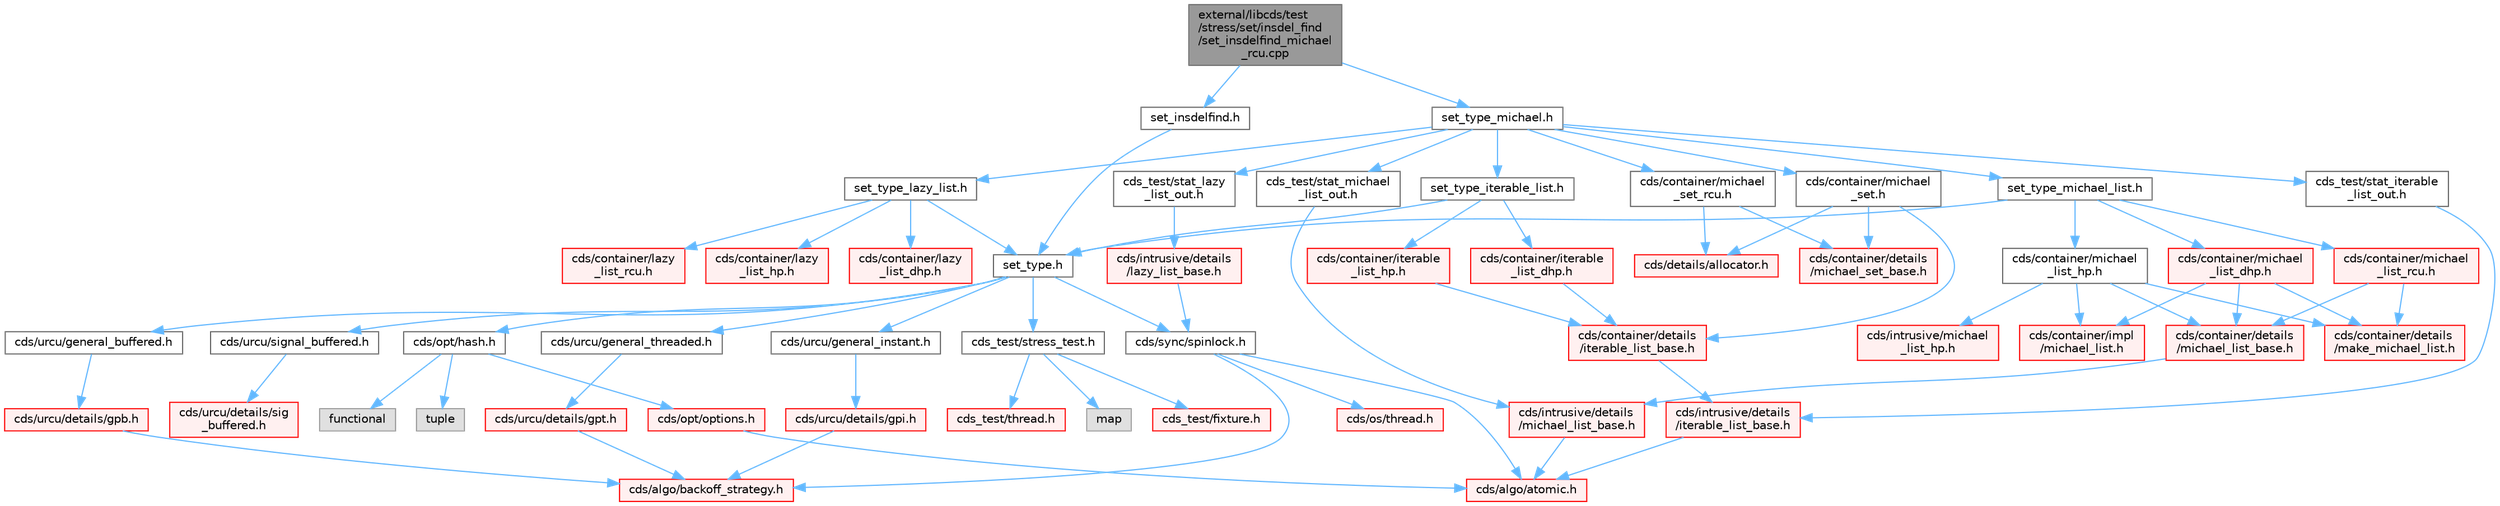 digraph "external/libcds/test/stress/set/insdel_find/set_insdelfind_michael_rcu.cpp"
{
 // LATEX_PDF_SIZE
  bgcolor="transparent";
  edge [fontname=Helvetica,fontsize=10,labelfontname=Helvetica,labelfontsize=10];
  node [fontname=Helvetica,fontsize=10,shape=box,height=0.2,width=0.4];
  Node1 [id="Node000001",label="external/libcds/test\l/stress/set/insdel_find\l/set_insdelfind_michael\l_rcu.cpp",height=0.2,width=0.4,color="gray40", fillcolor="grey60", style="filled", fontcolor="black",tooltip=" "];
  Node1 -> Node2 [id="edge1_Node000001_Node000002",color="steelblue1",style="solid",tooltip=" "];
  Node2 [id="Node000002",label="set_insdelfind.h",height=0.2,width=0.4,color="grey40", fillcolor="white", style="filled",URL="$set__insdelfind_8h.html",tooltip=" "];
  Node2 -> Node3 [id="edge2_Node000002_Node000003",color="steelblue1",style="solid",tooltip=" "];
  Node3 [id="Node000003",label="set_type.h",height=0.2,width=0.4,color="grey40", fillcolor="white", style="filled",URL="$set__type_8h.html",tooltip=" "];
  Node3 -> Node4 [id="edge3_Node000003_Node000004",color="steelblue1",style="solid",tooltip=" "];
  Node4 [id="Node000004",label="cds/urcu/general_instant.h",height=0.2,width=0.4,color="grey40", fillcolor="white", style="filled",URL="$general__instant_8h.html",tooltip=" "];
  Node4 -> Node5 [id="edge4_Node000004_Node000005",color="steelblue1",style="solid",tooltip=" "];
  Node5 [id="Node000005",label="cds/urcu/details/gpi.h",height=0.2,width=0.4,color="red", fillcolor="#FFF0F0", style="filled",URL="$gpi_8h.html",tooltip=" "];
  Node5 -> Node55 [id="edge5_Node000005_Node000055",color="steelblue1",style="solid",tooltip=" "];
  Node55 [id="Node000055",label="cds/algo/backoff_strategy.h",height=0.2,width=0.4,color="red", fillcolor="#FFF0F0", style="filled",URL="$backoff__strategy_8h.html",tooltip=" "];
  Node3 -> Node59 [id="edge6_Node000003_Node000059",color="steelblue1",style="solid",tooltip=" "];
  Node59 [id="Node000059",label="cds/urcu/general_buffered.h",height=0.2,width=0.4,color="grey40", fillcolor="white", style="filled",URL="$general__buffered_8h.html",tooltip=" "];
  Node59 -> Node60 [id="edge7_Node000059_Node000060",color="steelblue1",style="solid",tooltip=" "];
  Node60 [id="Node000060",label="cds/urcu/details/gpb.h",height=0.2,width=0.4,color="red", fillcolor="#FFF0F0", style="filled",URL="$gpb_8h.html",tooltip=" "];
  Node60 -> Node55 [id="edge8_Node000060_Node000055",color="steelblue1",style="solid",tooltip=" "];
  Node3 -> Node73 [id="edge9_Node000003_Node000073",color="steelblue1",style="solid",tooltip=" "];
  Node73 [id="Node000073",label="cds/urcu/general_threaded.h",height=0.2,width=0.4,color="grey40", fillcolor="white", style="filled",URL="$general__threaded_8h.html",tooltip=" "];
  Node73 -> Node74 [id="edge10_Node000073_Node000074",color="steelblue1",style="solid",tooltip=" "];
  Node74 [id="Node000074",label="cds/urcu/details/gpt.h",height=0.2,width=0.4,color="red", fillcolor="#FFF0F0", style="filled",URL="$gpt_8h.html",tooltip=" "];
  Node74 -> Node55 [id="edge11_Node000074_Node000055",color="steelblue1",style="solid",tooltip=" "];
  Node3 -> Node77 [id="edge12_Node000003_Node000077",color="steelblue1",style="solid",tooltip=" "];
  Node77 [id="Node000077",label="cds/urcu/signal_buffered.h",height=0.2,width=0.4,color="grey40", fillcolor="white", style="filled",URL="$signal__buffered_8h.html",tooltip=" "];
  Node77 -> Node78 [id="edge13_Node000077_Node000078",color="steelblue1",style="solid",tooltip=" "];
  Node78 [id="Node000078",label="cds/urcu/details/sig\l_buffered.h",height=0.2,width=0.4,color="red", fillcolor="#FFF0F0", style="filled",URL="$sig__buffered_8h.html",tooltip=" "];
  Node3 -> Node80 [id="edge14_Node000003_Node000080",color="steelblue1",style="solid",tooltip=" "];
  Node80 [id="Node000080",label="cds/opt/hash.h",height=0.2,width=0.4,color="grey40", fillcolor="white", style="filled",URL="$external_2libcds_2cds_2opt_2hash_8h.html",tooltip=" "];
  Node80 -> Node81 [id="edge15_Node000080_Node000081",color="steelblue1",style="solid",tooltip=" "];
  Node81 [id="Node000081",label="tuple",height=0.2,width=0.4,color="grey60", fillcolor="#E0E0E0", style="filled",tooltip=" "];
  Node80 -> Node82 [id="edge16_Node000080_Node000082",color="steelblue1",style="solid",tooltip=" "];
  Node82 [id="Node000082",label="functional",height=0.2,width=0.4,color="grey60", fillcolor="#E0E0E0", style="filled",tooltip=" "];
  Node80 -> Node67 [id="edge17_Node000080_Node000067",color="steelblue1",style="solid",tooltip=" "];
  Node67 [id="Node000067",label="cds/opt/options.h",height=0.2,width=0.4,color="red", fillcolor="#FFF0F0", style="filled",URL="$opt_2options_8h.html",tooltip=" "];
  Node67 -> Node10 [id="edge18_Node000067_Node000010",color="steelblue1",style="solid",tooltip=" "];
  Node10 [id="Node000010",label="cds/algo/atomic.h",height=0.2,width=0.4,color="red", fillcolor="#FFF0F0", style="filled",URL="$external_2libcds_2cds_2algo_2atomic_8h.html",tooltip=" "];
  Node3 -> Node83 [id="edge19_Node000003_Node000083",color="steelblue1",style="solid",tooltip=" "];
  Node83 [id="Node000083",label="cds/sync/spinlock.h",height=0.2,width=0.4,color="grey40", fillcolor="white", style="filled",URL="$sync_2spinlock_8h.html",tooltip=" "];
  Node83 -> Node10 [id="edge20_Node000083_Node000010",color="steelblue1",style="solid",tooltip=" "];
  Node83 -> Node44 [id="edge21_Node000083_Node000044",color="steelblue1",style="solid",tooltip=" "];
  Node44 [id="Node000044",label="cds/os/thread.h",height=0.2,width=0.4,color="red", fillcolor="#FFF0F0", style="filled",URL="$cds_2os_2thread_8h.html",tooltip=" "];
  Node83 -> Node55 [id="edge22_Node000083_Node000055",color="steelblue1",style="solid",tooltip=" "];
  Node3 -> Node84 [id="edge23_Node000003_Node000084",color="steelblue1",style="solid",tooltip=" "];
  Node84 [id="Node000084",label="cds_test/stress_test.h",height=0.2,width=0.4,color="grey40", fillcolor="white", style="filled",URL="$stress__test_8h.html",tooltip=" "];
  Node84 -> Node85 [id="edge24_Node000084_Node000085",color="steelblue1",style="solid",tooltip=" "];
  Node85 [id="Node000085",label="map",height=0.2,width=0.4,color="grey60", fillcolor="#E0E0E0", style="filled",tooltip=" "];
  Node84 -> Node86 [id="edge25_Node000084_Node000086",color="steelblue1",style="solid",tooltip=" "];
  Node86 [id="Node000086",label="cds_test/fixture.h",height=0.2,width=0.4,color="red", fillcolor="#FFF0F0", style="filled",URL="$fixture_8h.html",tooltip=" "];
  Node84 -> Node91 [id="edge26_Node000084_Node000091",color="steelblue1",style="solid",tooltip=" "];
  Node91 [id="Node000091",label="cds_test/thread.h",height=0.2,width=0.4,color="red", fillcolor="#FFF0F0", style="filled",URL="$test_2include_2cds__test_2thread_8h.html",tooltip=" "];
  Node1 -> Node95 [id="edge27_Node000001_Node000095",color="steelblue1",style="solid",tooltip=" "];
  Node95 [id="Node000095",label="set_type_michael.h",height=0.2,width=0.4,color="grey40", fillcolor="white", style="filled",URL="$set__type__michael_8h.html",tooltip=" "];
  Node95 -> Node96 [id="edge28_Node000095_Node000096",color="steelblue1",style="solid",tooltip=" "];
  Node96 [id="Node000096",label="set_type_michael_list.h",height=0.2,width=0.4,color="grey40", fillcolor="white", style="filled",URL="$set__type__michael__list_8h.html",tooltip=" "];
  Node96 -> Node3 [id="edge29_Node000096_Node000003",color="steelblue1",style="solid",tooltip=" "];
  Node96 -> Node97 [id="edge30_Node000096_Node000097",color="steelblue1",style="solid",tooltip=" "];
  Node97 [id="Node000097",label="cds/container/michael\l_list_hp.h",height=0.2,width=0.4,color="grey40", fillcolor="white", style="filled",URL="$container_2michael__list__hp_8h.html",tooltip=" "];
  Node97 -> Node98 [id="edge31_Node000097_Node000098",color="steelblue1",style="solid",tooltip=" "];
  Node98 [id="Node000098",label="cds/container/details\l/michael_list_base.h",height=0.2,width=0.4,color="red", fillcolor="#FFF0F0", style="filled",URL="$container_2details_2michael__list__base_8h.html",tooltip=" "];
  Node98 -> Node99 [id="edge32_Node000098_Node000099",color="steelblue1",style="solid",tooltip=" "];
  Node99 [id="Node000099",label="cds/intrusive/details\l/michael_list_base.h",height=0.2,width=0.4,color="red", fillcolor="#FFF0F0", style="filled",URL="$intrusive_2details_2michael__list__base_8h.html",tooltip=" "];
  Node99 -> Node10 [id="edge33_Node000099_Node000010",color="steelblue1",style="solid",tooltip=" "];
  Node97 -> Node102 [id="edge34_Node000097_Node000102",color="steelblue1",style="solid",tooltip=" "];
  Node102 [id="Node000102",label="cds/intrusive/michael\l_list_hp.h",height=0.2,width=0.4,color="red", fillcolor="#FFF0F0", style="filled",URL="$intrusive_2michael__list__hp_8h.html",tooltip=" "];
  Node97 -> Node105 [id="edge35_Node000097_Node000105",color="steelblue1",style="solid",tooltip=" "];
  Node105 [id="Node000105",label="cds/container/details\l/make_michael_list.h",height=0.2,width=0.4,color="red", fillcolor="#FFF0F0", style="filled",URL="$make__michael__list_8h.html",tooltip=" "];
  Node97 -> Node107 [id="edge36_Node000097_Node000107",color="steelblue1",style="solid",tooltip=" "];
  Node107 [id="Node000107",label="cds/container/impl\l/michael_list.h",height=0.2,width=0.4,color="red", fillcolor="#FFF0F0", style="filled",URL="$container_2impl_2michael__list_8h.html",tooltip=" "];
  Node96 -> Node109 [id="edge37_Node000096_Node000109",color="steelblue1",style="solid",tooltip=" "];
  Node109 [id="Node000109",label="cds/container/michael\l_list_dhp.h",height=0.2,width=0.4,color="red", fillcolor="#FFF0F0", style="filled",URL="$container_2michael__list__dhp_8h.html",tooltip=" "];
  Node109 -> Node98 [id="edge38_Node000109_Node000098",color="steelblue1",style="solid",tooltip=" "];
  Node109 -> Node105 [id="edge39_Node000109_Node000105",color="steelblue1",style="solid",tooltip=" "];
  Node109 -> Node107 [id="edge40_Node000109_Node000107",color="steelblue1",style="solid",tooltip=" "];
  Node96 -> Node114 [id="edge41_Node000096_Node000114",color="steelblue1",style="solid",tooltip=" "];
  Node114 [id="Node000114",label="cds/container/michael\l_list_rcu.h",height=0.2,width=0.4,color="red", fillcolor="#FFF0F0", style="filled",URL="$container_2michael__list__rcu_8h.html",tooltip=" "];
  Node114 -> Node98 [id="edge42_Node000114_Node000098",color="steelblue1",style="solid",tooltip=" "];
  Node114 -> Node105 [id="edge43_Node000114_Node000105",color="steelblue1",style="solid",tooltip=" "];
  Node95 -> Node120 [id="edge44_Node000095_Node000120",color="steelblue1",style="solid",tooltip=" "];
  Node120 [id="Node000120",label="set_type_lazy_list.h",height=0.2,width=0.4,color="grey40", fillcolor="white", style="filled",URL="$set__type__lazy__list_8h.html",tooltip=" "];
  Node120 -> Node3 [id="edge45_Node000120_Node000003",color="steelblue1",style="solid",tooltip=" "];
  Node120 -> Node121 [id="edge46_Node000120_Node000121",color="steelblue1",style="solid",tooltip=" "];
  Node121 [id="Node000121",label="cds/container/lazy\l_list_hp.h",height=0.2,width=0.4,color="red", fillcolor="#FFF0F0", style="filled",URL="$container_2lazy__list__hp_8h.html",tooltip=" "];
  Node120 -> Node128 [id="edge47_Node000120_Node000128",color="steelblue1",style="solid",tooltip=" "];
  Node128 [id="Node000128",label="cds/container/lazy\l_list_dhp.h",height=0.2,width=0.4,color="red", fillcolor="#FFF0F0", style="filled",URL="$container_2lazy__list__dhp_8h.html",tooltip=" "];
  Node120 -> Node130 [id="edge48_Node000120_Node000130",color="steelblue1",style="solid",tooltip=" "];
  Node130 [id="Node000130",label="cds/container/lazy\l_list_rcu.h",height=0.2,width=0.4,color="red", fillcolor="#FFF0F0", style="filled",URL="$container_2lazy__list__rcu_8h.html",tooltip=" "];
  Node95 -> Node132 [id="edge49_Node000095_Node000132",color="steelblue1",style="solid",tooltip=" "];
  Node132 [id="Node000132",label="set_type_iterable_list.h",height=0.2,width=0.4,color="grey40", fillcolor="white", style="filled",URL="$set__type__iterable__list_8h.html",tooltip=" "];
  Node132 -> Node3 [id="edge50_Node000132_Node000003",color="steelblue1",style="solid",tooltip=" "];
  Node132 -> Node133 [id="edge51_Node000132_Node000133",color="steelblue1",style="solid",tooltip=" "];
  Node133 [id="Node000133",label="cds/container/iterable\l_list_hp.h",height=0.2,width=0.4,color="red", fillcolor="#FFF0F0", style="filled",URL="$container_2iterable__list__hp_8h.html",tooltip=" "];
  Node133 -> Node134 [id="edge52_Node000133_Node000134",color="steelblue1",style="solid",tooltip=" "];
  Node134 [id="Node000134",label="cds/container/details\l/iterable_list_base.h",height=0.2,width=0.4,color="red", fillcolor="#FFF0F0", style="filled",URL="$container_2details_2iterable__list__base_8h.html",tooltip=" "];
  Node134 -> Node135 [id="edge53_Node000134_Node000135",color="steelblue1",style="solid",tooltip=" "];
  Node135 [id="Node000135",label="cds/intrusive/details\l/iterable_list_base.h",height=0.2,width=0.4,color="red", fillcolor="#FFF0F0", style="filled",URL="$intrusive_2details_2iterable__list__base_8h.html",tooltip=" "];
  Node135 -> Node10 [id="edge54_Node000135_Node000010",color="steelblue1",style="solid",tooltip=" "];
  Node132 -> Node140 [id="edge55_Node000132_Node000140",color="steelblue1",style="solid",tooltip=" "];
  Node140 [id="Node000140",label="cds/container/iterable\l_list_dhp.h",height=0.2,width=0.4,color="red", fillcolor="#FFF0F0", style="filled",URL="$container_2iterable__list__dhp_8h.html",tooltip=" "];
  Node140 -> Node134 [id="edge56_Node000140_Node000134",color="steelblue1",style="solid",tooltip=" "];
  Node95 -> Node142 [id="edge57_Node000095_Node000142",color="steelblue1",style="solid",tooltip=" "];
  Node142 [id="Node000142",label="cds/container/michael\l_set.h",height=0.2,width=0.4,color="grey40", fillcolor="white", style="filled",URL="$container_2michael__set_8h.html",tooltip=" "];
  Node142 -> Node143 [id="edge58_Node000142_Node000143",color="steelblue1",style="solid",tooltip=" "];
  Node143 [id="Node000143",label="cds/container/details\l/michael_set_base.h",height=0.2,width=0.4,color="red", fillcolor="#FFF0F0", style="filled",URL="$container_2details_2michael__set__base_8h.html",tooltip=" "];
  Node142 -> Node134 [id="edge59_Node000142_Node000134",color="steelblue1",style="solid",tooltip=" "];
  Node142 -> Node26 [id="edge60_Node000142_Node000026",color="steelblue1",style="solid",tooltip=" "];
  Node26 [id="Node000026",label="cds/details/allocator.h",height=0.2,width=0.4,color="red", fillcolor="#FFF0F0", style="filled",URL="$external_2libcds_2cds_2details_2allocator_8h.html",tooltip=" "];
  Node95 -> Node145 [id="edge61_Node000095_Node000145",color="steelblue1",style="solid",tooltip=" "];
  Node145 [id="Node000145",label="cds/container/michael\l_set_rcu.h",height=0.2,width=0.4,color="grey40", fillcolor="white", style="filled",URL="$container_2michael__set__rcu_8h.html",tooltip=" "];
  Node145 -> Node143 [id="edge62_Node000145_Node000143",color="steelblue1",style="solid",tooltip=" "];
  Node145 -> Node26 [id="edge63_Node000145_Node000026",color="steelblue1",style="solid",tooltip=" "];
  Node95 -> Node146 [id="edge64_Node000095_Node000146",color="steelblue1",style="solid",tooltip=" "];
  Node146 [id="Node000146",label="cds_test/stat_michael\l_list_out.h",height=0.2,width=0.4,color="grey40", fillcolor="white", style="filled",URL="$stat__michael__list__out_8h.html",tooltip=" "];
  Node146 -> Node99 [id="edge65_Node000146_Node000099",color="steelblue1",style="solid",tooltip=" "];
  Node95 -> Node147 [id="edge66_Node000095_Node000147",color="steelblue1",style="solid",tooltip=" "];
  Node147 [id="Node000147",label="cds_test/stat_lazy\l_list_out.h",height=0.2,width=0.4,color="grey40", fillcolor="white", style="filled",URL="$stat__lazy__list__out_8h.html",tooltip=" "];
  Node147 -> Node123 [id="edge67_Node000147_Node000123",color="steelblue1",style="solid",tooltip=" "];
  Node123 [id="Node000123",label="cds/intrusive/details\l/lazy_list_base.h",height=0.2,width=0.4,color="red", fillcolor="#FFF0F0", style="filled",URL="$intrusive_2details_2lazy__list__base_8h.html",tooltip=" "];
  Node123 -> Node83 [id="edge68_Node000123_Node000083",color="steelblue1",style="solid",tooltip=" "];
  Node95 -> Node148 [id="edge69_Node000095_Node000148",color="steelblue1",style="solid",tooltip=" "];
  Node148 [id="Node000148",label="cds_test/stat_iterable\l_list_out.h",height=0.2,width=0.4,color="grey40", fillcolor="white", style="filled",URL="$stat__iterable__list__out_8h.html",tooltip=" "];
  Node148 -> Node135 [id="edge70_Node000148_Node000135",color="steelblue1",style="solid",tooltip=" "];
}
